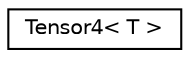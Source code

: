 digraph "Graphical Class Hierarchy"
{
 // LATEX_PDF_SIZE
  edge [fontname="Helvetica",fontsize="10",labelfontname="Helvetica",labelfontsize="10"];
  node [fontname="Helvetica",fontsize="10",shape=record];
  rankdir="LR";
  Node0 [label="Tensor4\< T \>",height=0.2,width=0.4,color="black", fillcolor="white", style="filled",URL="$class_tensor4.html",tooltip="The Tensor4 template class implements a simple interface to 4th order tensors."];
}
